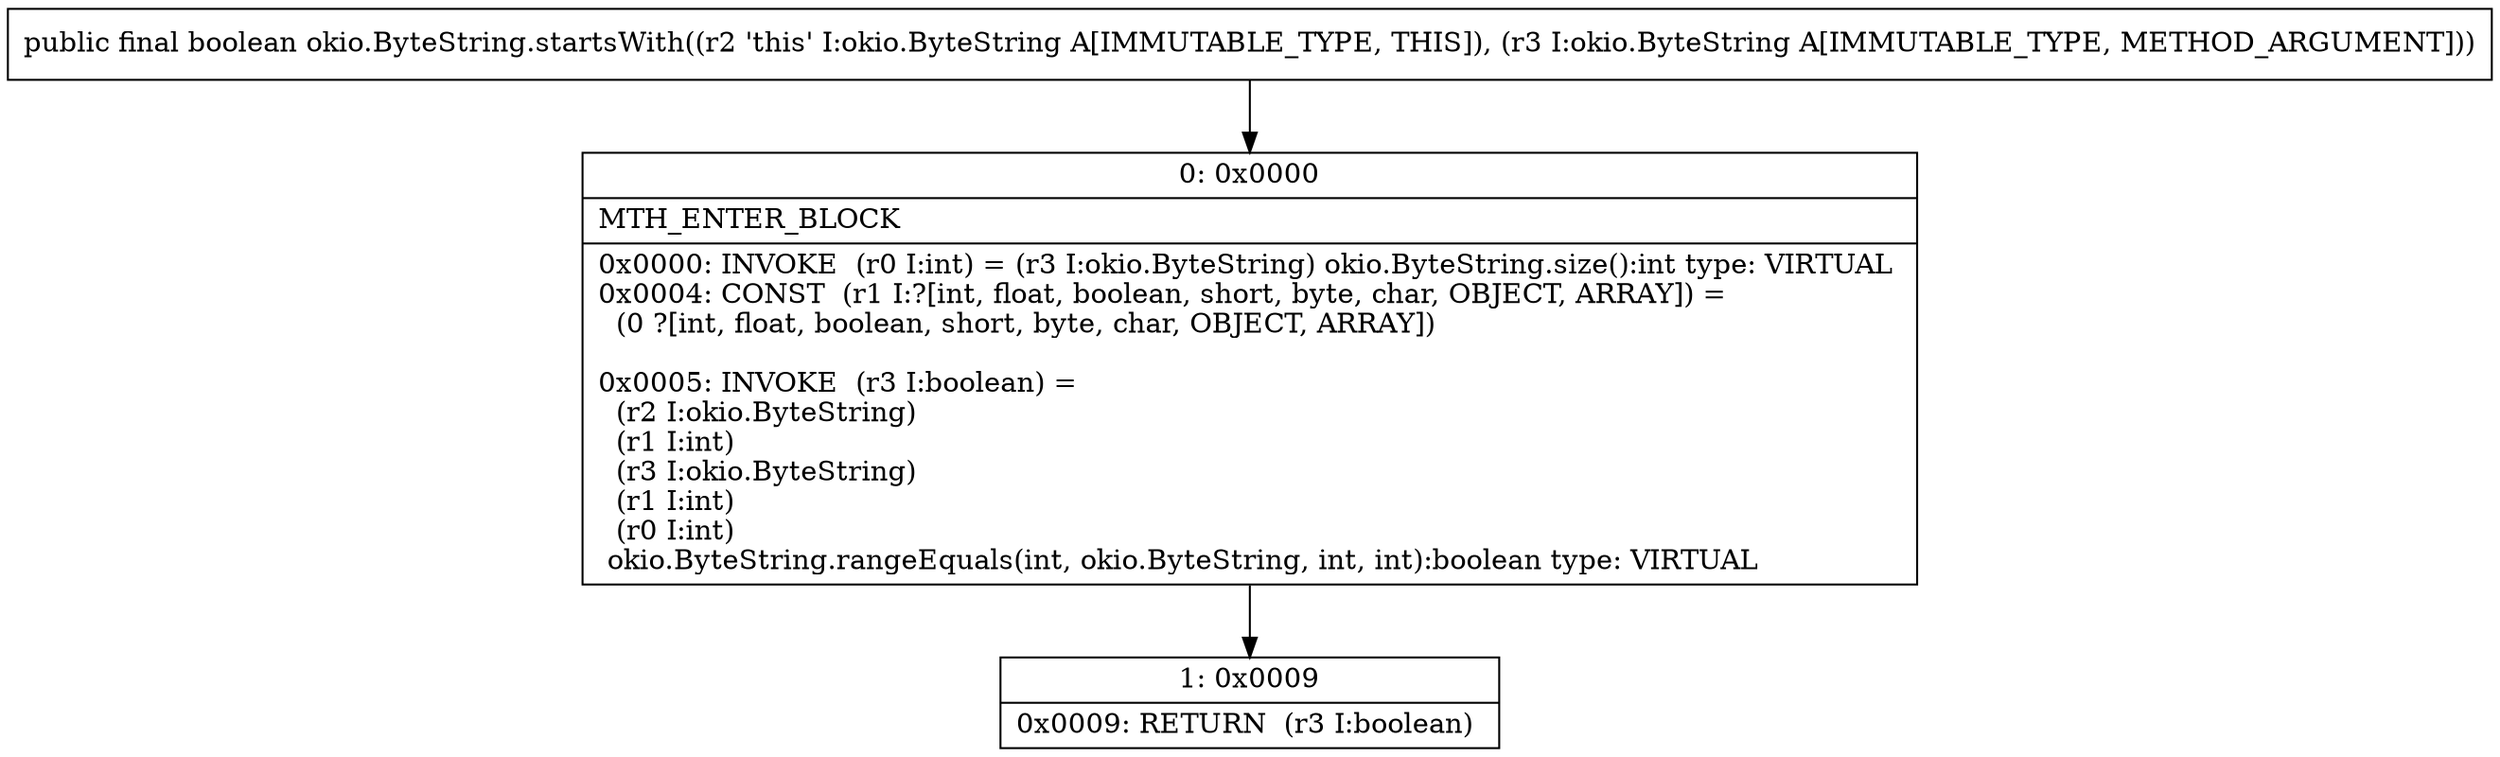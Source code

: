 digraph "CFG forokio.ByteString.startsWith(Lokio\/ByteString;)Z" {
Node_0 [shape=record,label="{0\:\ 0x0000|MTH_ENTER_BLOCK\l|0x0000: INVOKE  (r0 I:int) = (r3 I:okio.ByteString) okio.ByteString.size():int type: VIRTUAL \l0x0004: CONST  (r1 I:?[int, float, boolean, short, byte, char, OBJECT, ARRAY]) = \l  (0 ?[int, float, boolean, short, byte, char, OBJECT, ARRAY])\l \l0x0005: INVOKE  (r3 I:boolean) = \l  (r2 I:okio.ByteString)\l  (r1 I:int)\l  (r3 I:okio.ByteString)\l  (r1 I:int)\l  (r0 I:int)\l okio.ByteString.rangeEquals(int, okio.ByteString, int, int):boolean type: VIRTUAL \l}"];
Node_1 [shape=record,label="{1\:\ 0x0009|0x0009: RETURN  (r3 I:boolean) \l}"];
MethodNode[shape=record,label="{public final boolean okio.ByteString.startsWith((r2 'this' I:okio.ByteString A[IMMUTABLE_TYPE, THIS]), (r3 I:okio.ByteString A[IMMUTABLE_TYPE, METHOD_ARGUMENT])) }"];
MethodNode -> Node_0;
Node_0 -> Node_1;
}

